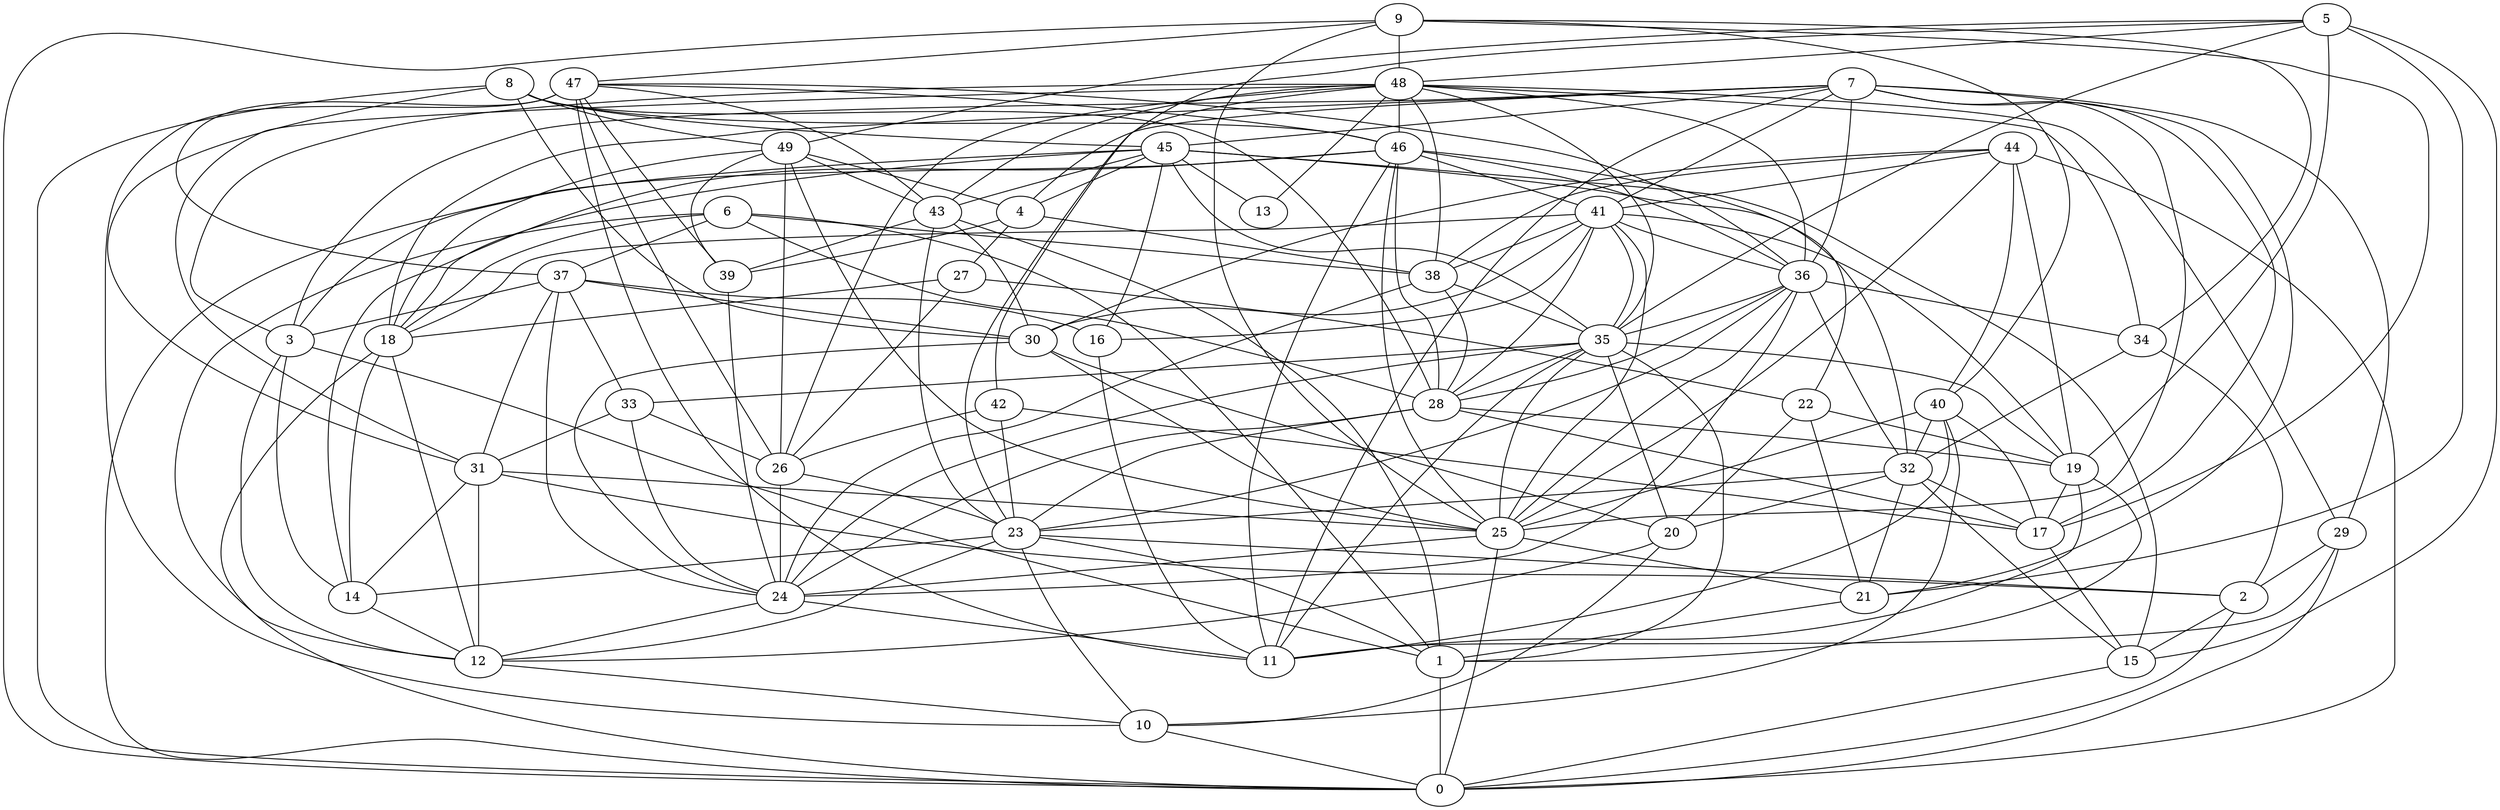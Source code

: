 digraph GG_graph {

subgraph G_graph {
edge [color = black]
"9" -> "47" [dir = none]
"9" -> "34" [dir = none]
"9" -> "40" [dir = none]
"9" -> "48" [dir = none]
"9" -> "17" [dir = none]
"34" -> "32" [dir = none]
"23" -> "14" [dir = none]
"15" -> "0" [dir = none]
"42" -> "26" [dir = none]
"49" -> "43" [dir = none]
"49" -> "26" [dir = none]
"49" -> "18" [dir = none]
"49" -> "39" [dir = none]
"18" -> "0" [dir = none]
"5" -> "42" [dir = none]
"5" -> "35" [dir = none]
"5" -> "48" [dir = none]
"5" -> "15" [dir = none]
"5" -> "21" [dir = none]
"38" -> "24" [dir = none]
"38" -> "28" [dir = none]
"29" -> "11" [dir = none]
"29" -> "0" [dir = none]
"32" -> "23" [dir = none]
"32" -> "17" [dir = none]
"32" -> "21" [dir = none]
"32" -> "20" [dir = none]
"37" -> "24" [dir = none]
"37" -> "3" [dir = none]
"48" -> "34" [dir = none]
"48" -> "43" [dir = none]
"48" -> "36" [dir = none]
"48" -> "3" [dir = none]
"48" -> "38" [dir = none]
"48" -> "29" [dir = none]
"48" -> "35" [dir = none]
"48" -> "26" [dir = none]
"48" -> "13" [dir = none]
"48" -> "31" [dir = none]
"24" -> "11" [dir = none]
"31" -> "12" [dir = none]
"31" -> "2" [dir = none]
"31" -> "25" [dir = none]
"43" -> "39" [dir = none]
"43" -> "23" [dir = none]
"43" -> "1" [dir = none]
"36" -> "25" [dir = none]
"36" -> "28" [dir = none]
"36" -> "35" [dir = none]
"36" -> "23" [dir = none]
"27" -> "22" [dir = none]
"27" -> "26" [dir = none]
"35" -> "11" [dir = none]
"35" -> "28" [dir = none]
"35" -> "1" [dir = none]
"35" -> "25" [dir = none]
"35" -> "20" [dir = none]
"4" -> "39" [dir = none]
"4" -> "27" [dir = none]
"47" -> "43" [dir = none]
"16" -> "11" [dir = none]
"33" -> "26" [dir = none]
"33" -> "31" [dir = none]
"33" -> "24" [dir = none]
"46" -> "0" [dir = none]
"46" -> "28" [dir = none]
"46" -> "22" [dir = none]
"46" -> "14" [dir = none]
"41" -> "35" [dir = none]
"41" -> "38" [dir = none]
"41" -> "30" [dir = none]
"28" -> "17" [dir = none]
"28" -> "19" [dir = none]
"10" -> "0" [dir = none]
"7" -> "29" [dir = none]
"7" -> "21" [dir = none]
"7" -> "45" [dir = none]
"7" -> "17" [dir = none]
"7" -> "36" [dir = none]
"7" -> "25" [dir = none]
"22" -> "21" [dir = none]
"40" -> "10" [dir = none]
"40" -> "17" [dir = none]
"2" -> "0" [dir = none]
"25" -> "0" [dir = none]
"45" -> "16" [dir = none]
"45" -> "13" [dir = none]
"45" -> "32" [dir = none]
"6" -> "1" [dir = none]
"6" -> "18" [dir = none]
"3" -> "14" [dir = none]
"3" -> "12" [dir = none]
"30" -> "25" [dir = none]
"8" -> "49" [dir = none]
"8" -> "30" [dir = none]
"44" -> "19" [dir = none]
"44" -> "25" [dir = none]
"44" -> "0" [dir = none]
"7" -> "11" [dir = none]
"8" -> "28" [dir = none]
"8" -> "0" [dir = none]
"19" -> "17" [dir = none]
"41" -> "28" [dir = none]
"17" -> "15" [dir = none]
"46" -> "25" [dir = none]
"45" -> "3" [dir = none]
"41" -> "18" [dir = none]
"46" -> "11" [dir = none]
"49" -> "25" [dir = none]
"42" -> "23" [dir = none]
"35" -> "24" [dir = none]
"24" -> "12" [dir = none]
"47" -> "11" [dir = none]
"44" -> "40" [dir = none]
"7" -> "4" [dir = none]
"23" -> "12" [dir = none]
"47" -> "10" [dir = none]
"36" -> "32" [dir = none]
"46" -> "36" [dir = none]
"44" -> "38" [dir = none]
"20" -> "12" [dir = none]
"5" -> "49" [dir = none]
"40" -> "11" [dir = none]
"48" -> "46" [dir = none]
"6" -> "38" [dir = none]
"20" -> "10" [dir = none]
"42" -> "17" [dir = none]
"5" -> "19" [dir = none]
"40" -> "25" [dir = none]
"36" -> "34" [dir = none]
"37" -> "31" [dir = none]
"23" -> "1" [dir = none]
"8" -> "46" [dir = none]
"1" -> "0" [dir = none]
"46" -> "41" [dir = none]
"37" -> "33" [dir = none]
"31" -> "14" [dir = none]
"26" -> "23" [dir = none]
"22" -> "19" [dir = none]
"37" -> "30" [dir = none]
"30" -> "24" [dir = none]
"26" -> "24" [dir = none]
"43" -> "30" [dir = none]
"25" -> "21" [dir = none]
"44" -> "41" [dir = none]
"28" -> "23" [dir = none]
"28" -> "24" [dir = none]
"41" -> "36" [dir = none]
"47" -> "37" [dir = none]
"47" -> "46" [dir = none]
"8" -> "45" [dir = none]
"40" -> "32" [dir = none]
"27" -> "18" [dir = none]
"45" -> "15" [dir = none]
"19" -> "11" [dir = none]
"7" -> "18" [dir = none]
"41" -> "16" [dir = none]
"8" -> "31" [dir = none]
"6" -> "37" [dir = none]
"47" -> "26" [dir = none]
"44" -> "30" [dir = none]
"41" -> "25" [dir = none]
"3" -> "1" [dir = none]
"29" -> "2" [dir = none]
"35" -> "19" [dir = none]
"45" -> "4" [dir = none]
"9" -> "25" [dir = none]
"37" -> "16" [dir = none]
"21" -> "1" [dir = none]
"32" -> "15" [dir = none]
"7" -> "3" [dir = none]
"22" -> "20" [dir = none]
"45" -> "18" [dir = none]
"38" -> "35" [dir = none]
"47" -> "39" [dir = none]
"25" -> "24" [dir = none]
"49" -> "4" [dir = none]
"9" -> "0" [dir = none]
"19" -> "1" [dir = none]
"36" -> "24" [dir = none]
"14" -> "12" [dir = none]
"23" -> "2" [dir = none]
"18" -> "14" [dir = none]
"47" -> "36" [dir = none]
"6" -> "28" [dir = none]
"23" -> "10" [dir = none]
"18" -> "12" [dir = none]
"6" -> "12" [dir = none]
"45" -> "43" [dir = none]
"12" -> "10" [dir = none]
"48" -> "23" [dir = none]
"7" -> "41" [dir = none]
"39" -> "24" [dir = none]
"45" -> "35" [dir = none]
"34" -> "2" [dir = none]
"2" -> "15" [dir = none]
"35" -> "33" [dir = none]
"4" -> "38" [dir = none]
"41" -> "19" [dir = none]
"30" -> "20" [dir = none]
}

}
